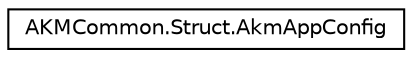 digraph "Graphical Class Hierarchy"
{
 // LATEX_PDF_SIZE
  edge [fontname="Helvetica",fontsize="10",labelfontname="Helvetica",labelfontsize="10"];
  node [fontname="Helvetica",fontsize="10",shape=record];
  rankdir="LR";
  Node0 [label="AKMCommon.Struct.AkmAppConfig",height=0.2,width=0.4,color="black", fillcolor="white", style="filled",URL="$class_a_k_m_common_1_1_struct_1_1_akm_app_config.html",tooltip="AKM application configuration structure"];
}
